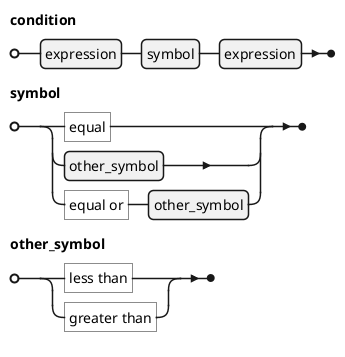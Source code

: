 @startebnf
condition = expression, symbol, expression;
symbol = "equal"
         | other_symbol
         | "equal or", other_symbol;
other_symbol = "less than"
               | "greater than";
@endebnf